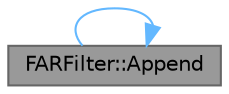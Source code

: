 digraph "FARFilter::Append"
{
 // INTERACTIVE_SVG=YES
 // LATEX_PDF_SIZE
  bgcolor="transparent";
  edge [fontname=Helvetica,fontsize=10,labelfontname=Helvetica,labelfontsize=10];
  node [fontname=Helvetica,fontsize=10,shape=box,height=0.2,width=0.4];
  rankdir="RL";
  Node1 [id="Node000001",label="FARFilter::Append",height=0.2,width=0.4,color="gray40", fillcolor="grey60", style="filled", fontcolor="black",tooltip="Appends the other filter to this one."];
  Node1 -> Node1 [id="edge1_Node000001_Node000001",dir="back",color="steelblue1",style="solid",tooltip=" "];
}
